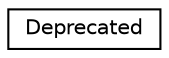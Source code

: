 digraph "Graphical Class Hierarchy"
{
  edge [fontname="Helvetica",fontsize="10",labelfontname="Helvetica",labelfontsize="10"];
  node [fontname="Helvetica",fontsize="10",shape=record];
  rankdir="LR";
  Node0 [label="Deprecated",height=0.2,width=0.4,color="black", fillcolor="white", style="filled",URL="$class_microsoft_1_1_z3_1_1_deprecated.html",tooltip="The main interaction with Z3 happens via the Context. "];
}
